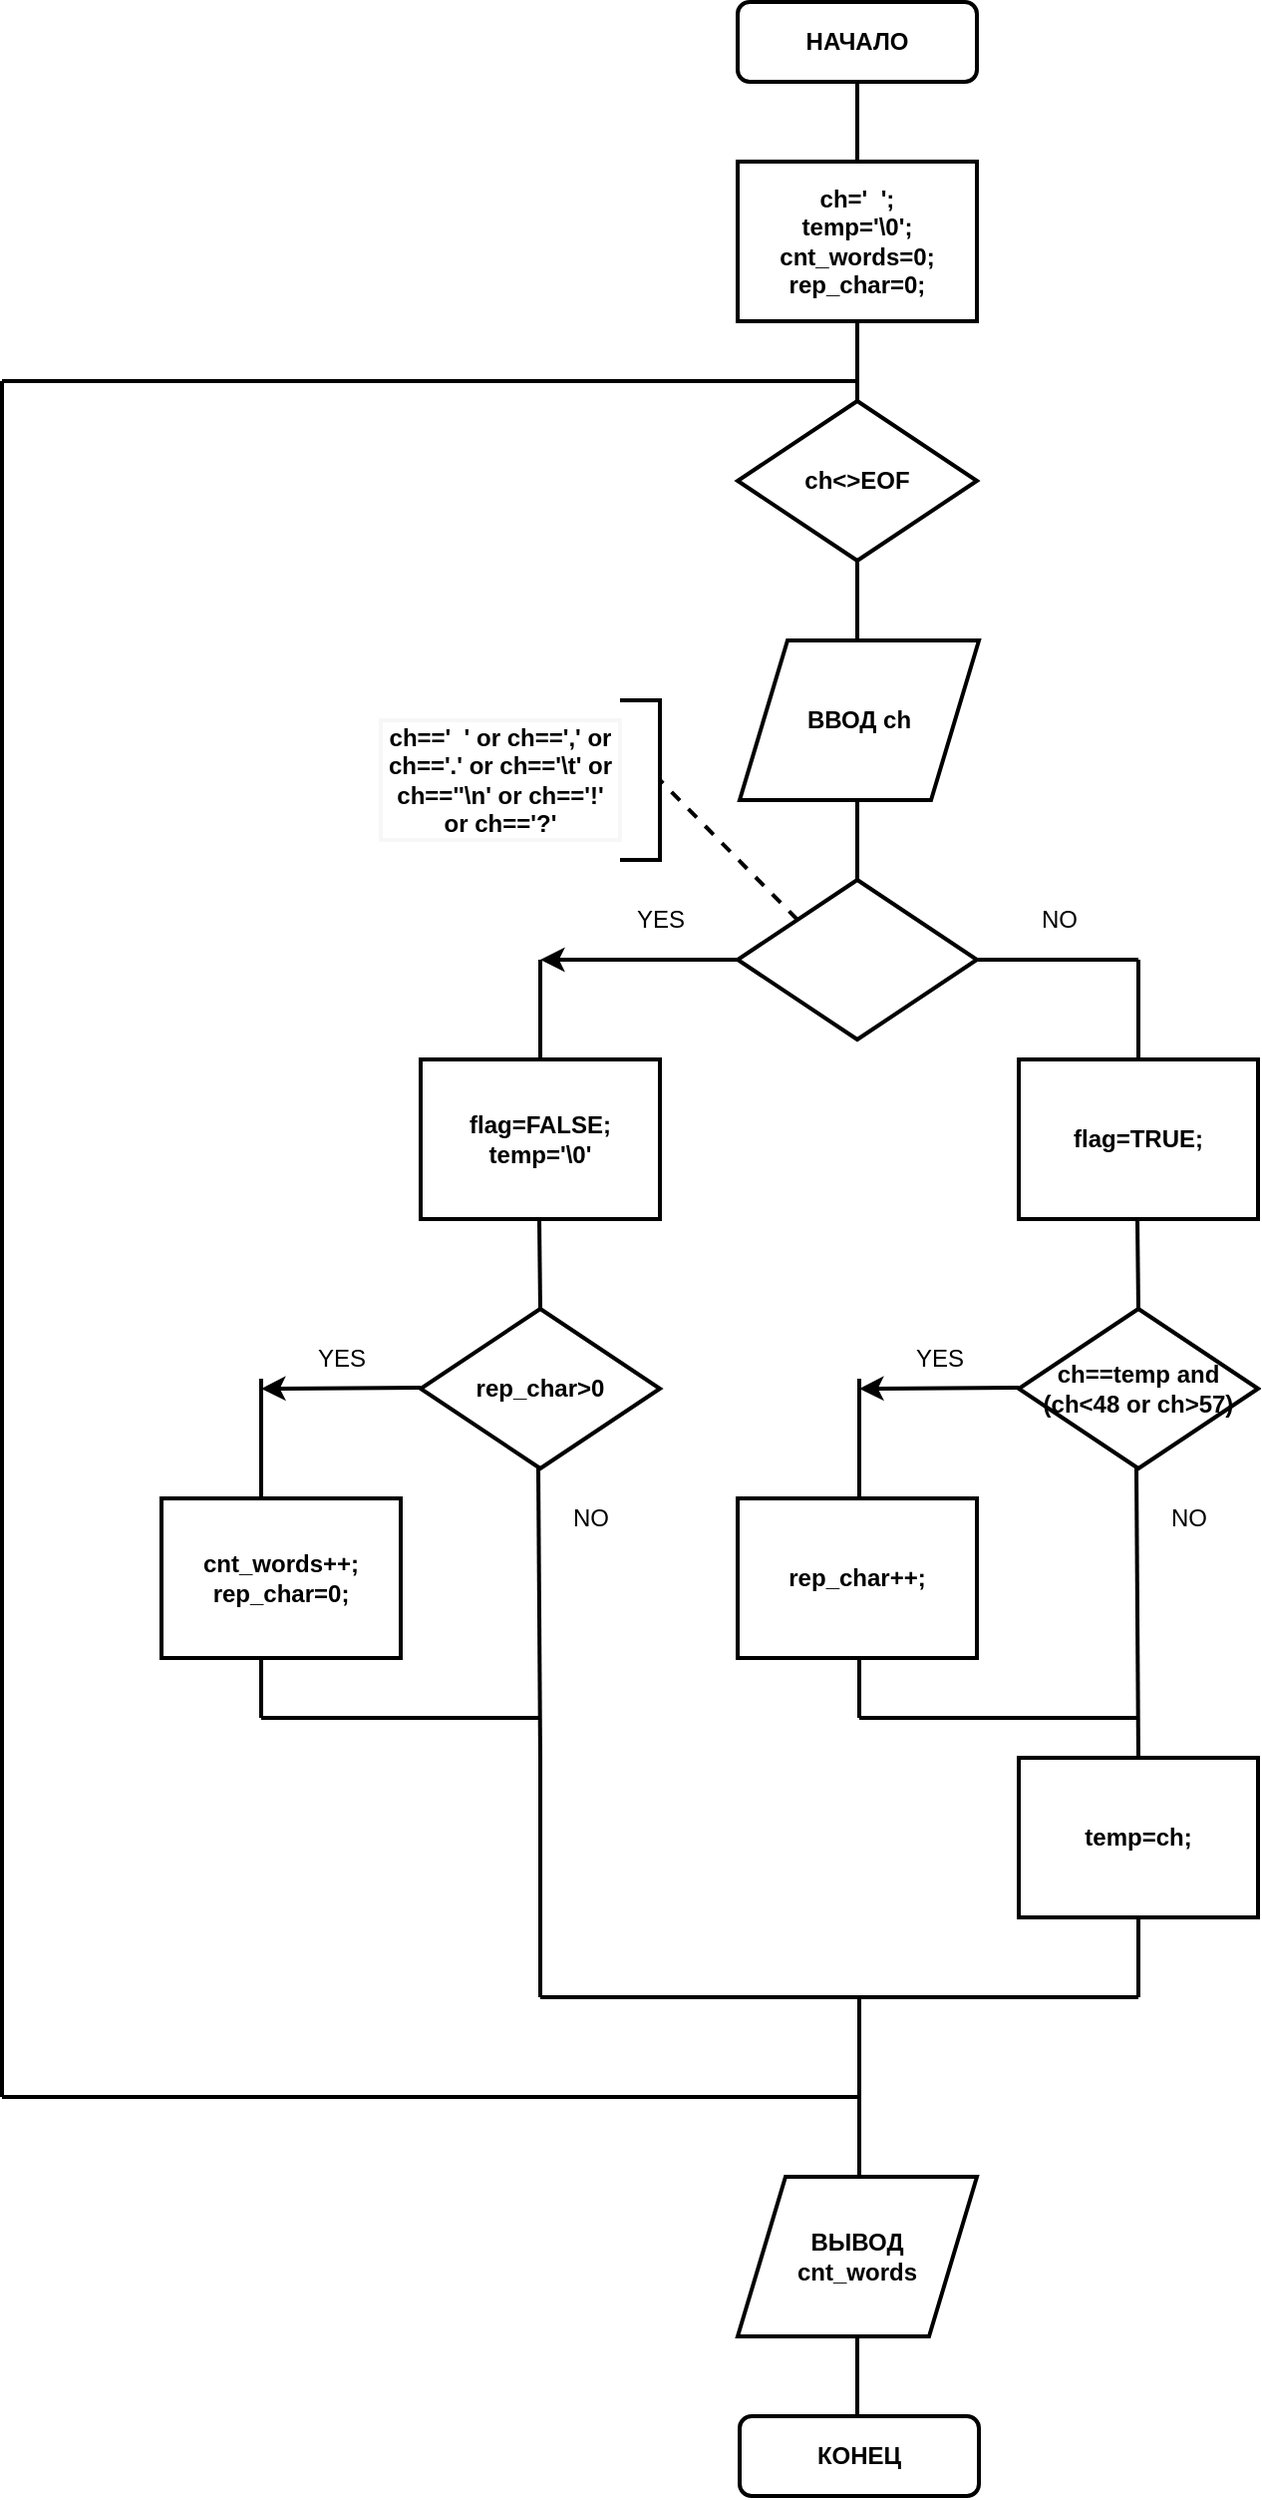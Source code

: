 <mxfile version="12.9.2" type="device"><diagram id="C5RBs43oDa-KdzZeNtuy" name="Page-1"><mxGraphModel dx="1422" dy="772" grid="1" gridSize="10" guides="1" tooltips="1" connect="1" arrows="1" fold="1" page="1" pageScale="1" pageWidth="827" pageHeight="1169" math="0" shadow="0"><root><mxCell id="WIyWlLk6GJQsqaUBKTNV-0"/><mxCell id="WIyWlLk6GJQsqaUBKTNV-1" parent="WIyWlLk6GJQsqaUBKTNV-0"/><mxCell id="sf43zY7yYHkhYEfiRYdK-0" value="&lt;b&gt;НАЧАЛО&lt;/b&gt;" style="rounded=1;whiteSpace=wrap;html=1;strokeWidth=2;" vertex="1" parent="WIyWlLk6GJQsqaUBKTNV-1"><mxGeometry x="439" y="40" width="120" height="40" as="geometry"/></mxCell><mxCell id="sf43zY7yYHkhYEfiRYdK-1" value="" style="endArrow=none;html=1;entryX=0.5;entryY=1;entryDx=0;entryDy=0;strokeWidth=2;" edge="1" parent="WIyWlLk6GJQsqaUBKTNV-1" target="sf43zY7yYHkhYEfiRYdK-0"><mxGeometry width="50" height="50" relative="1" as="geometry"><mxPoint x="499" y="120" as="sourcePoint"/><mxPoint x="525" y="260" as="targetPoint"/></mxGeometry></mxCell><mxCell id="sf43zY7yYHkhYEfiRYdK-2" value="&lt;div&gt;&lt;b&gt;ch='&amp;nbsp; ';&lt;/b&gt;&lt;/div&gt;&lt;div&gt;&lt;b&gt;temp='\0';&lt;/b&gt;&lt;/div&gt;&lt;div&gt;&lt;b&gt;cnt_words=0;&lt;/b&gt;&lt;/div&gt;&lt;div&gt;&lt;b&gt;rep_char=0;&lt;br&gt;&lt;/b&gt;&lt;/div&gt;" style="rounded=0;whiteSpace=wrap;html=1;strokeWidth=2;" vertex="1" parent="WIyWlLk6GJQsqaUBKTNV-1"><mxGeometry x="439" y="120" width="120" height="80" as="geometry"/></mxCell><mxCell id="sf43zY7yYHkhYEfiRYdK-3" value="" style="endArrow=none;html=1;entryX=0.5;entryY=1;entryDx=0;entryDy=0;strokeWidth=2;" edge="1" parent="WIyWlLk6GJQsqaUBKTNV-1" target="sf43zY7yYHkhYEfiRYdK-2"><mxGeometry width="50" height="50" relative="1" as="geometry"><mxPoint x="499" y="240" as="sourcePoint"/><mxPoint x="525" y="260" as="targetPoint"/></mxGeometry></mxCell><mxCell id="sf43zY7yYHkhYEfiRYdK-4" value="&lt;b&gt;ch&amp;lt;&amp;gt;EOF&lt;/b&gt;" style="rhombus;whiteSpace=wrap;html=1;strokeWidth=2;" vertex="1" parent="WIyWlLk6GJQsqaUBKTNV-1"><mxGeometry x="439" y="240" width="120" height="80" as="geometry"/></mxCell><mxCell id="sf43zY7yYHkhYEfiRYdK-5" value="" style="endArrow=none;html=1;strokeWidth=2;" edge="1" parent="WIyWlLk6GJQsqaUBKTNV-1"><mxGeometry width="50" height="50" relative="1" as="geometry"><mxPoint x="70" y="230" as="sourcePoint"/><mxPoint x="499" y="230" as="targetPoint"/></mxGeometry></mxCell><mxCell id="sf43zY7yYHkhYEfiRYdK-6" value="" style="endArrow=none;html=1;strokeWidth=2;" edge="1" parent="WIyWlLk6GJQsqaUBKTNV-1"><mxGeometry width="50" height="50" relative="1" as="geometry"><mxPoint x="499" y="480" as="sourcePoint"/><mxPoint x="499" y="440" as="targetPoint"/></mxGeometry></mxCell><mxCell id="sf43zY7yYHkhYEfiRYdK-7" value="&lt;div style=&quot;color: #d4d4d4 ; background-color: #1e1e1e ; font-family: &amp;#34;consolas&amp;#34; , &amp;#34;courier new&amp;#34; , monospace ; font-weight: normal ; font-size: 14px ; line-height: 19px ; white-space: pre&quot;&gt;&lt;div&gt;&lt;br&gt;&lt;/div&gt;&lt;/div&gt;" style="rhombus;whiteSpace=wrap;html=1;strokeWidth=2;" vertex="1" parent="WIyWlLk6GJQsqaUBKTNV-1"><mxGeometry x="439" y="480" width="120" height="80" as="geometry"/></mxCell><mxCell id="sf43zY7yYHkhYEfiRYdK-8" value="" style="endArrow=none;dashed=1;html=1;strokeWidth=2;exitX=0;exitY=0;exitDx=0;exitDy=0;" edge="1" parent="WIyWlLk6GJQsqaUBKTNV-1" source="sf43zY7yYHkhYEfiRYdK-7"><mxGeometry width="50" height="50" relative="1" as="geometry"><mxPoint x="560" y="500" as="sourcePoint"/><mxPoint x="400" y="430" as="targetPoint"/></mxGeometry></mxCell><mxCell id="sf43zY7yYHkhYEfiRYdK-12" value="" style="strokeWidth=2;html=1;shape=mxgraph.flowchart.annotation_1;align=left;pointerEvents=1;rotation=-180;" vertex="1" parent="WIyWlLk6GJQsqaUBKTNV-1"><mxGeometry x="380" y="390" width="20" height="80" as="geometry"/></mxCell><mxCell id="sf43zY7yYHkhYEfiRYdK-13" value="&lt;div&gt;&lt;b&gt;ch=='&amp;nbsp; ' or ch==',' or ch=='.' or ch=='\t' or&lt;/b&gt;&lt;/div&gt;&lt;div&gt;&lt;b&gt;ch==''\n' or ch=='!' or ch=='?'&lt;/b&gt;&lt;br&gt;&lt;/div&gt;" style="rounded=0;whiteSpace=wrap;html=1;strokeWidth=2;strokeColor=#F7F7F7;" vertex="1" parent="WIyWlLk6GJQsqaUBKTNV-1"><mxGeometry x="260" y="400" width="120" height="60" as="geometry"/></mxCell><mxCell id="sf43zY7yYHkhYEfiRYdK-14" value="" style="endArrow=classic;html=1;strokeWidth=2;exitX=0;exitY=0.5;exitDx=0;exitDy=0;" edge="1" parent="WIyWlLk6GJQsqaUBKTNV-1" source="sf43zY7yYHkhYEfiRYdK-7"><mxGeometry width="50" height="50" relative="1" as="geometry"><mxPoint x="560" y="590" as="sourcePoint"/><mxPoint x="340" y="520" as="targetPoint"/></mxGeometry></mxCell><mxCell id="sf43zY7yYHkhYEfiRYdK-15" value="YES" style="text;html=1;align=center;verticalAlign=middle;resizable=0;points=[];autosize=1;" vertex="1" parent="WIyWlLk6GJQsqaUBKTNV-1"><mxGeometry x="380" y="490" width="40" height="20" as="geometry"/></mxCell><mxCell id="sf43zY7yYHkhYEfiRYdK-17" value="" style="endArrow=none;html=1;strokeWidth=2;entryX=1;entryY=0.5;entryDx=0;entryDy=0;" edge="1" parent="WIyWlLk6GJQsqaUBKTNV-1" target="sf43zY7yYHkhYEfiRYdK-7"><mxGeometry width="50" height="50" relative="1" as="geometry"><mxPoint x="640" y="520" as="sourcePoint"/><mxPoint x="440" y="450" as="targetPoint"/></mxGeometry></mxCell><mxCell id="sf43zY7yYHkhYEfiRYdK-19" value="NO" style="text;html=1;align=center;verticalAlign=middle;resizable=0;points=[];autosize=1;" vertex="1" parent="WIyWlLk6GJQsqaUBKTNV-1"><mxGeometry x="585" y="490" width="30" height="20" as="geometry"/></mxCell><mxCell id="sf43zY7yYHkhYEfiRYdK-20" value="" style="endArrow=none;html=1;strokeWidth=2;" edge="1" parent="WIyWlLk6GJQsqaUBKTNV-1"><mxGeometry width="50" height="50" relative="1" as="geometry"><mxPoint x="340" y="570" as="sourcePoint"/><mxPoint x="340" y="520" as="targetPoint"/></mxGeometry></mxCell><mxCell id="sf43zY7yYHkhYEfiRYdK-23" value="&lt;div&gt;&lt;b&gt;flag=FALSE;&lt;/b&gt;&lt;/div&gt;&lt;div&gt;&lt;b&gt;temp='\0'&lt;/b&gt;&lt;/div&gt;" style="rounded=0;whiteSpace=wrap;html=1;strokeWidth=2;" vertex="1" parent="WIyWlLk6GJQsqaUBKTNV-1"><mxGeometry x="280" y="570" width="120" height="80" as="geometry"/></mxCell><mxCell id="sf43zY7yYHkhYEfiRYdK-27" value="&lt;b&gt;rep_char&amp;gt;0&lt;/b&gt;" style="rhombus;whiteSpace=wrap;html=1;strokeWidth=2;" vertex="1" parent="WIyWlLk6GJQsqaUBKTNV-1"><mxGeometry x="280" y="695" width="120" height="80" as="geometry"/></mxCell><mxCell id="sf43zY7yYHkhYEfiRYdK-28" value="" style="endArrow=none;html=1;strokeWidth=2;exitX=0.5;exitY=0;exitDx=0;exitDy=0;" edge="1" parent="WIyWlLk6GJQsqaUBKTNV-1" source="sf43zY7yYHkhYEfiRYdK-27"><mxGeometry width="50" height="50" relative="1" as="geometry"><mxPoint x="340" y="690" as="sourcePoint"/><mxPoint x="339.5" y="650" as="targetPoint"/></mxGeometry></mxCell><mxCell id="sf43zY7yYHkhYEfiRYdK-30" value="" style="endArrow=classic;html=1;strokeWidth=2;exitX=0;exitY=0.5;exitDx=0;exitDy=0;" edge="1" parent="WIyWlLk6GJQsqaUBKTNV-1"><mxGeometry width="50" height="50" relative="1" as="geometry"><mxPoint x="280" y="734.5" as="sourcePoint"/><mxPoint x="200" y="735" as="targetPoint"/></mxGeometry></mxCell><mxCell id="sf43zY7yYHkhYEfiRYdK-31" value="" style="endArrow=none;html=1;strokeWidth=2;entryX=1;entryY=0.5;entryDx=0;entryDy=0;" edge="1" parent="WIyWlLk6GJQsqaUBKTNV-1"><mxGeometry width="50" height="50" relative="1" as="geometry"><mxPoint x="340" y="920" as="sourcePoint"/><mxPoint x="339" y="775" as="targetPoint"/></mxGeometry></mxCell><mxCell id="sf43zY7yYHkhYEfiRYdK-32" value="YES" style="text;html=1;align=center;verticalAlign=middle;resizable=0;points=[];autosize=1;" vertex="1" parent="WIyWlLk6GJQsqaUBKTNV-1"><mxGeometry x="220" y="710" width="40" height="20" as="geometry"/></mxCell><mxCell id="sf43zY7yYHkhYEfiRYdK-33" value="NO" style="text;html=1;align=center;verticalAlign=middle;resizable=0;points=[];autosize=1;" vertex="1" parent="WIyWlLk6GJQsqaUBKTNV-1"><mxGeometry x="350" y="790" width="30" height="20" as="geometry"/></mxCell><mxCell id="sf43zY7yYHkhYEfiRYdK-35" value="" style="endArrow=none;html=1;strokeWidth=2;" edge="1" parent="WIyWlLk6GJQsqaUBKTNV-1"><mxGeometry width="50" height="50" relative="1" as="geometry"><mxPoint x="200" y="790" as="sourcePoint"/><mxPoint x="200" y="730" as="targetPoint"/></mxGeometry></mxCell><mxCell id="sf43zY7yYHkhYEfiRYdK-36" value="" style="endArrow=none;html=1;strokeWidth=2;" edge="1" parent="WIyWlLk6GJQsqaUBKTNV-1"><mxGeometry width="50" height="50" relative="1" as="geometry"><mxPoint x="70" y="1090" as="sourcePoint"/><mxPoint x="70" y="230" as="targetPoint"/></mxGeometry></mxCell><mxCell id="sf43zY7yYHkhYEfiRYdK-37" value="&lt;div&gt;&lt;b&gt;cnt_words++;&lt;/b&gt;&lt;/div&gt;&lt;div&gt;&lt;b&gt;rep_char=0;&lt;br&gt;&lt;/b&gt;&lt;/div&gt;" style="rounded=0;whiteSpace=wrap;html=1;strokeWidth=2;" vertex="1" parent="WIyWlLk6GJQsqaUBKTNV-1"><mxGeometry x="150" y="790" width="120" height="80" as="geometry"/></mxCell><mxCell id="sf43zY7yYHkhYEfiRYdK-38" value="" style="endArrow=none;html=1;strokeWidth=2;entryX=0.5;entryY=1;entryDx=0;entryDy=0;" edge="1" parent="WIyWlLk6GJQsqaUBKTNV-1"><mxGeometry width="50" height="50" relative="1" as="geometry"><mxPoint x="200" y="900" as="sourcePoint"/><mxPoint x="200" y="870" as="targetPoint"/></mxGeometry></mxCell><mxCell id="sf43zY7yYHkhYEfiRYdK-39" value="" style="endArrow=none;html=1;strokeWidth=2;" edge="1" parent="WIyWlLk6GJQsqaUBKTNV-1"><mxGeometry width="50" height="50" relative="1" as="geometry"><mxPoint x="200" y="900" as="sourcePoint"/><mxPoint x="340" y="900" as="targetPoint"/></mxGeometry></mxCell><mxCell id="sf43zY7yYHkhYEfiRYdK-40" value="" style="endArrow=none;html=1;strokeWidth=2;" edge="1" parent="WIyWlLk6GJQsqaUBKTNV-1"><mxGeometry width="50" height="50" relative="1" as="geometry"><mxPoint x="340" y="1040" as="sourcePoint"/><mxPoint x="340" y="920" as="targetPoint"/></mxGeometry></mxCell><mxCell id="sf43zY7yYHkhYEfiRYdK-42" value="" style="endArrow=none;html=1;strokeWidth=2;" edge="1" parent="WIyWlLk6GJQsqaUBKTNV-1" source="sf43zY7yYHkhYEfiRYdK-43"><mxGeometry width="50" height="50" relative="1" as="geometry"><mxPoint x="640" y="570" as="sourcePoint"/><mxPoint x="640" y="520" as="targetPoint"/></mxGeometry></mxCell><mxCell id="sf43zY7yYHkhYEfiRYdK-43" value="&lt;b&gt;flag=TRUE;&lt;/b&gt;" style="rounded=0;whiteSpace=wrap;html=1;strokeWidth=2;" vertex="1" parent="WIyWlLk6GJQsqaUBKTNV-1"><mxGeometry x="580" y="570" width="120" height="80" as="geometry"/></mxCell><mxCell id="sf43zY7yYHkhYEfiRYdK-44" value="&lt;b&gt;ch==temp and (ch&amp;lt;48 or ch&amp;gt;57)&lt;/b&gt;" style="rhombus;whiteSpace=wrap;html=1;strokeWidth=2;" vertex="1" parent="WIyWlLk6GJQsqaUBKTNV-1"><mxGeometry x="580" y="695" width="120" height="80" as="geometry"/></mxCell><mxCell id="sf43zY7yYHkhYEfiRYdK-45" value="" style="endArrow=none;html=1;strokeWidth=2;exitX=0.5;exitY=0;exitDx=0;exitDy=0;" edge="1" parent="WIyWlLk6GJQsqaUBKTNV-1" source="sf43zY7yYHkhYEfiRYdK-44"><mxGeometry width="50" height="50" relative="1" as="geometry"><mxPoint x="640" y="690" as="sourcePoint"/><mxPoint x="639.5" y="650" as="targetPoint"/></mxGeometry></mxCell><mxCell id="sf43zY7yYHkhYEfiRYdK-46" value="" style="endArrow=classic;html=1;strokeWidth=2;exitX=0;exitY=0.5;exitDx=0;exitDy=0;" edge="1" parent="WIyWlLk6GJQsqaUBKTNV-1"><mxGeometry width="50" height="50" relative="1" as="geometry"><mxPoint x="580" y="734.5" as="sourcePoint"/><mxPoint x="500" y="735" as="targetPoint"/></mxGeometry></mxCell><mxCell id="sf43zY7yYHkhYEfiRYdK-47" value="" style="endArrow=none;html=1;strokeWidth=2;entryX=1;entryY=0.5;entryDx=0;entryDy=0;" edge="1" parent="WIyWlLk6GJQsqaUBKTNV-1"><mxGeometry width="50" height="50" relative="1" as="geometry"><mxPoint x="640" y="920" as="sourcePoint"/><mxPoint x="639" y="775" as="targetPoint"/></mxGeometry></mxCell><mxCell id="sf43zY7yYHkhYEfiRYdK-48" value="YES" style="text;html=1;align=center;verticalAlign=middle;resizable=0;points=[];autosize=1;" vertex="1" parent="WIyWlLk6GJQsqaUBKTNV-1"><mxGeometry x="520" y="710" width="40" height="20" as="geometry"/></mxCell><mxCell id="sf43zY7yYHkhYEfiRYdK-49" value="NO" style="text;html=1;align=center;verticalAlign=middle;resizable=0;points=[];autosize=1;" vertex="1" parent="WIyWlLk6GJQsqaUBKTNV-1"><mxGeometry x="650" y="790" width="30" height="20" as="geometry"/></mxCell><mxCell id="sf43zY7yYHkhYEfiRYdK-50" value="" style="endArrow=none;html=1;strokeWidth=2;" edge="1" parent="WIyWlLk6GJQsqaUBKTNV-1"><mxGeometry width="50" height="50" relative="1" as="geometry"><mxPoint x="500" y="790" as="sourcePoint"/><mxPoint x="500" y="730" as="targetPoint"/></mxGeometry></mxCell><mxCell id="sf43zY7yYHkhYEfiRYdK-51" value="&lt;b&gt;rep_char++;&lt;/b&gt;" style="rounded=0;whiteSpace=wrap;html=1;strokeWidth=2;" vertex="1" parent="WIyWlLk6GJQsqaUBKTNV-1"><mxGeometry x="439" y="790" width="120" height="80" as="geometry"/></mxCell><mxCell id="sf43zY7yYHkhYEfiRYdK-52" value="" style="endArrow=none;html=1;strokeWidth=2;entryX=0.5;entryY=1;entryDx=0;entryDy=0;" edge="1" parent="WIyWlLk6GJQsqaUBKTNV-1"><mxGeometry width="50" height="50" relative="1" as="geometry"><mxPoint x="500" y="900" as="sourcePoint"/><mxPoint x="500" y="870" as="targetPoint"/></mxGeometry></mxCell><mxCell id="sf43zY7yYHkhYEfiRYdK-53" value="" style="endArrow=none;html=1;strokeWidth=2;" edge="1" parent="WIyWlLk6GJQsqaUBKTNV-1"><mxGeometry width="50" height="50" relative="1" as="geometry"><mxPoint x="500" y="900" as="sourcePoint"/><mxPoint x="640" y="900" as="targetPoint"/></mxGeometry></mxCell><mxCell id="sf43zY7yYHkhYEfiRYdK-54" value="" style="endArrow=none;html=1;strokeWidth=2;" edge="1" parent="WIyWlLk6GJQsqaUBKTNV-1"><mxGeometry width="50" height="50" relative="1" as="geometry"><mxPoint x="640" y="920" as="sourcePoint"/><mxPoint x="640" y="920" as="targetPoint"/></mxGeometry></mxCell><mxCell id="sf43zY7yYHkhYEfiRYdK-56" value="&lt;b&gt;temp=ch;&lt;/b&gt;" style="rounded=0;whiteSpace=wrap;html=1;strokeWidth=2;" vertex="1" parent="WIyWlLk6GJQsqaUBKTNV-1"><mxGeometry x="580" y="920" width="120" height="80" as="geometry"/></mxCell><mxCell id="sf43zY7yYHkhYEfiRYdK-57" value="" style="endArrow=none;html=1;strokeWidth=2;entryX=0.5;entryY=1;entryDx=0;entryDy=0;" edge="1" parent="WIyWlLk6GJQsqaUBKTNV-1" target="sf43zY7yYHkhYEfiRYdK-56"><mxGeometry width="50" height="50" relative="1" as="geometry"><mxPoint x="640" y="1040" as="sourcePoint"/><mxPoint x="280" y="880" as="targetPoint"/></mxGeometry></mxCell><mxCell id="sf43zY7yYHkhYEfiRYdK-60" value="" style="endArrow=none;html=1;strokeWidth=2;" edge="1" parent="WIyWlLk6GJQsqaUBKTNV-1"><mxGeometry width="50" height="50" relative="1" as="geometry"><mxPoint x="340" y="1040" as="sourcePoint"/><mxPoint x="640" y="1040" as="targetPoint"/></mxGeometry></mxCell><mxCell id="sf43zY7yYHkhYEfiRYdK-65" value="&lt;b&gt;ВВОД ch&lt;/b&gt;" style="shape=parallelogram;perimeter=parallelogramPerimeter;whiteSpace=wrap;html=1;strokeColor=#000000;strokeWidth=2;" vertex="1" parent="WIyWlLk6GJQsqaUBKTNV-1"><mxGeometry x="440" y="360" width="120" height="80" as="geometry"/></mxCell><mxCell id="sf43zY7yYHkhYEfiRYdK-67" value="" style="endArrow=none;html=1;strokeWidth=2;exitX=0.5;exitY=1;exitDx=0;exitDy=0;" edge="1" parent="WIyWlLk6GJQsqaUBKTNV-1" source="sf43zY7yYHkhYEfiRYdK-4"><mxGeometry width="50" height="50" relative="1" as="geometry"><mxPoint x="509" y="490" as="sourcePoint"/><mxPoint x="499" y="360" as="targetPoint"/></mxGeometry></mxCell><mxCell id="sf43zY7yYHkhYEfiRYdK-68" value="" style="endArrow=none;html=1;strokeWidth=2;" edge="1" parent="WIyWlLk6GJQsqaUBKTNV-1"><mxGeometry width="50" height="50" relative="1" as="geometry"><mxPoint x="70" y="1090" as="sourcePoint"/><mxPoint x="500" y="1090" as="targetPoint"/></mxGeometry></mxCell><mxCell id="sf43zY7yYHkhYEfiRYdK-69" value="" style="endArrow=none;html=1;strokeWidth=2;" edge="1" parent="WIyWlLk6GJQsqaUBKTNV-1"><mxGeometry width="50" height="50" relative="1" as="geometry"><mxPoint x="500" y="1040" as="sourcePoint"/><mxPoint x="500" y="1130" as="targetPoint"/></mxGeometry></mxCell><mxCell id="sf43zY7yYHkhYEfiRYdK-72" value="&lt;div&gt;&lt;b&gt;ВЫВОД &lt;br&gt;&lt;/b&gt;&lt;/div&gt;&lt;div&gt;&lt;b&gt;cnt_words&lt;/b&gt;&lt;/div&gt;" style="shape=parallelogram;perimeter=parallelogramPerimeter;whiteSpace=wrap;html=1;strokeColor=#000000;strokeWidth=2;" vertex="1" parent="WIyWlLk6GJQsqaUBKTNV-1"><mxGeometry x="439" y="1130" width="120" height="80" as="geometry"/></mxCell><mxCell id="sf43zY7yYHkhYEfiRYdK-73" value="" style="endArrow=none;html=1;strokeWidth=2;exitX=0.5;exitY=1;exitDx=0;exitDy=0;" edge="1" parent="WIyWlLk6GJQsqaUBKTNV-1" source="sf43zY7yYHkhYEfiRYdK-72"><mxGeometry width="50" height="50" relative="1" as="geometry"><mxPoint x="510" y="1050" as="sourcePoint"/><mxPoint x="499" y="1250" as="targetPoint"/></mxGeometry></mxCell><mxCell id="sf43zY7yYHkhYEfiRYdK-74" value="&lt;b&gt;КОНЕЦ&lt;/b&gt;" style="rounded=1;whiteSpace=wrap;html=1;strokeWidth=2;" vertex="1" parent="WIyWlLk6GJQsqaUBKTNV-1"><mxGeometry x="440" y="1250" width="120" height="40" as="geometry"/></mxCell></root></mxGraphModel></diagram></mxfile>